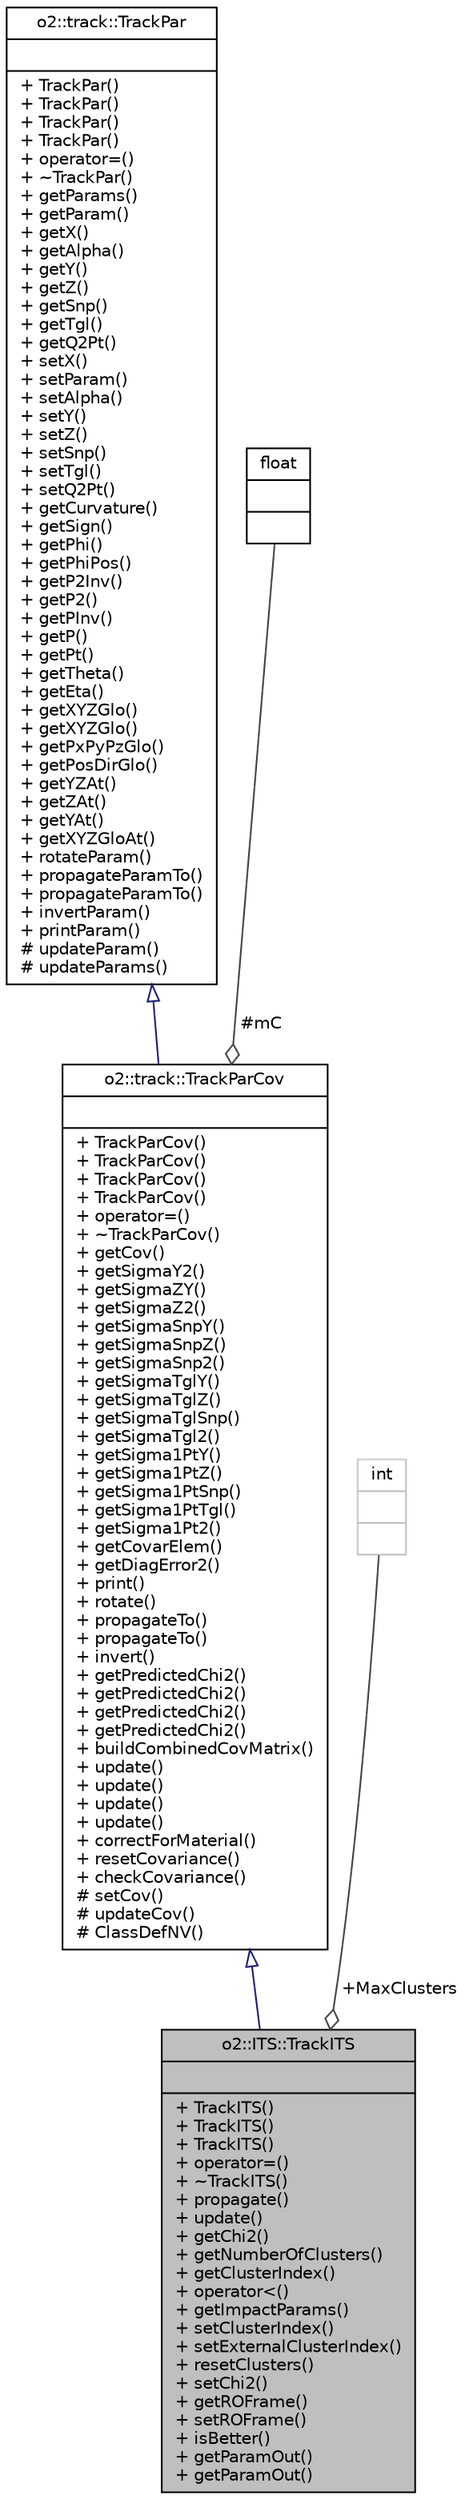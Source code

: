 digraph "o2::ITS::TrackITS"
{
 // INTERACTIVE_SVG=YES
  bgcolor="transparent";
  edge [fontname="Helvetica",fontsize="10",labelfontname="Helvetica",labelfontsize="10"];
  node [fontname="Helvetica",fontsize="10",shape=record];
  Node1 [label="{o2::ITS::TrackITS\n||+ TrackITS()\l+ TrackITS()\l+ TrackITS()\l+ operator=()\l+ ~TrackITS()\l+ propagate()\l+ update()\l+ getChi2()\l+ getNumberOfClusters()\l+ getClusterIndex()\l+ operator\<()\l+ getImpactParams()\l+ setClusterIndex()\l+ setExternalClusterIndex()\l+ resetClusters()\l+ setChi2()\l+ getROFrame()\l+ setROFrame()\l+ isBetter()\l+ getParamOut()\l+ getParamOut()\l}",height=0.2,width=0.4,color="black", fillcolor="grey75", style="filled" fontcolor="black"];
  Node2 -> Node1 [dir="back",color="midnightblue",fontsize="10",style="solid",arrowtail="onormal",fontname="Helvetica"];
  Node2 [label="{o2::track::TrackParCov\n||+ TrackParCov()\l+ TrackParCov()\l+ TrackParCov()\l+ TrackParCov()\l+ operator=()\l+ ~TrackParCov()\l+ getCov()\l+ getSigmaY2()\l+ getSigmaZY()\l+ getSigmaZ2()\l+ getSigmaSnpY()\l+ getSigmaSnpZ()\l+ getSigmaSnp2()\l+ getSigmaTglY()\l+ getSigmaTglZ()\l+ getSigmaTglSnp()\l+ getSigmaTgl2()\l+ getSigma1PtY()\l+ getSigma1PtZ()\l+ getSigma1PtSnp()\l+ getSigma1PtTgl()\l+ getSigma1Pt2()\l+ getCovarElem()\l+ getDiagError2()\l+ print()\l+ rotate()\l+ propagateTo()\l+ propagateTo()\l+ invert()\l+ getPredictedChi2()\l+ getPredictedChi2()\l+ getPredictedChi2()\l+ getPredictedChi2()\l+ buildCombinedCovMatrix()\l+ update()\l+ update()\l+ update()\l+ update()\l+ correctForMaterial()\l+ resetCovariance()\l+ checkCovariance()\l# setCov()\l# updateCov()\l# ClassDefNV()\l}",height=0.2,width=0.4,color="black",URL="$de/dea/classo2_1_1track_1_1TrackParCov.html"];
  Node3 -> Node2 [dir="back",color="midnightblue",fontsize="10",style="solid",arrowtail="onormal",fontname="Helvetica"];
  Node3 [label="{o2::track::TrackPar\n||+ TrackPar()\l+ TrackPar()\l+ TrackPar()\l+ TrackPar()\l+ operator=()\l+ ~TrackPar()\l+ getParams()\l+ getParam()\l+ getX()\l+ getAlpha()\l+ getY()\l+ getZ()\l+ getSnp()\l+ getTgl()\l+ getQ2Pt()\l+ setX()\l+ setParam()\l+ setAlpha()\l+ setY()\l+ setZ()\l+ setSnp()\l+ setTgl()\l+ setQ2Pt()\l+ getCurvature()\l+ getSign()\l+ getPhi()\l+ getPhiPos()\l+ getP2Inv()\l+ getP2()\l+ getPInv()\l+ getP()\l+ getPt()\l+ getTheta()\l+ getEta()\l+ getXYZGlo()\l+ getXYZGlo()\l+ getPxPyPzGlo()\l+ getPosDirGlo()\l+ getYZAt()\l+ getZAt()\l+ getYAt()\l+ getXYZGloAt()\l+ rotateParam()\l+ propagateParamTo()\l+ propagateParamTo()\l+ invertParam()\l+ printParam()\l# updateParam()\l# updateParams()\l}",height=0.2,width=0.4,color="black",URL="$dd/de2/classo2_1_1track_1_1TrackPar.html"];
  Node4 -> Node2 [color="grey25",fontsize="10",style="solid",label=" #mC" ,arrowhead="odiamond",fontname="Helvetica"];
  Node4 [label="{float\n||}",height=0.2,width=0.4,color="black",URL="$d4/dc3/classfloat.html"];
  Node5 -> Node1 [color="grey25",fontsize="10",style="solid",label=" +MaxClusters" ,arrowhead="odiamond",fontname="Helvetica"];
  Node5 [label="{int\n||}",height=0.2,width=0.4,color="grey75"];
}
